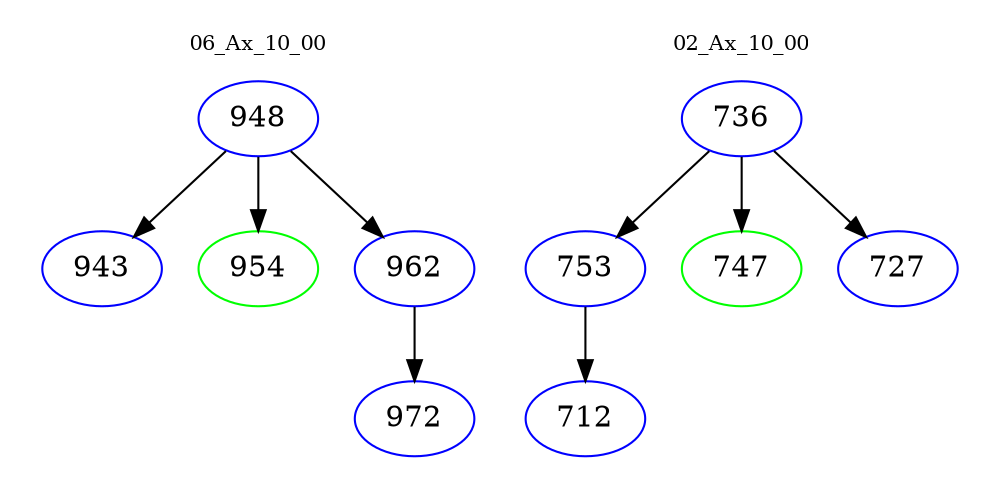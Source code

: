 digraph{
subgraph cluster_0 {
color = white
label = "06_Ax_10_00";
fontsize=10;
T0_948 [label="948", color="blue"]
T0_948 -> T0_943 [color="black"]
T0_943 [label="943", color="blue"]
T0_948 -> T0_954 [color="black"]
T0_954 [label="954", color="green"]
T0_948 -> T0_962 [color="black"]
T0_962 [label="962", color="blue"]
T0_962 -> T0_972 [color="black"]
T0_972 [label="972", color="blue"]
}
subgraph cluster_1 {
color = white
label = "02_Ax_10_00";
fontsize=10;
T1_736 [label="736", color="blue"]
T1_736 -> T1_753 [color="black"]
T1_753 [label="753", color="blue"]
T1_753 -> T1_712 [color="black"]
T1_712 [label="712", color="blue"]
T1_736 -> T1_747 [color="black"]
T1_747 [label="747", color="green"]
T1_736 -> T1_727 [color="black"]
T1_727 [label="727", color="blue"]
}
}
